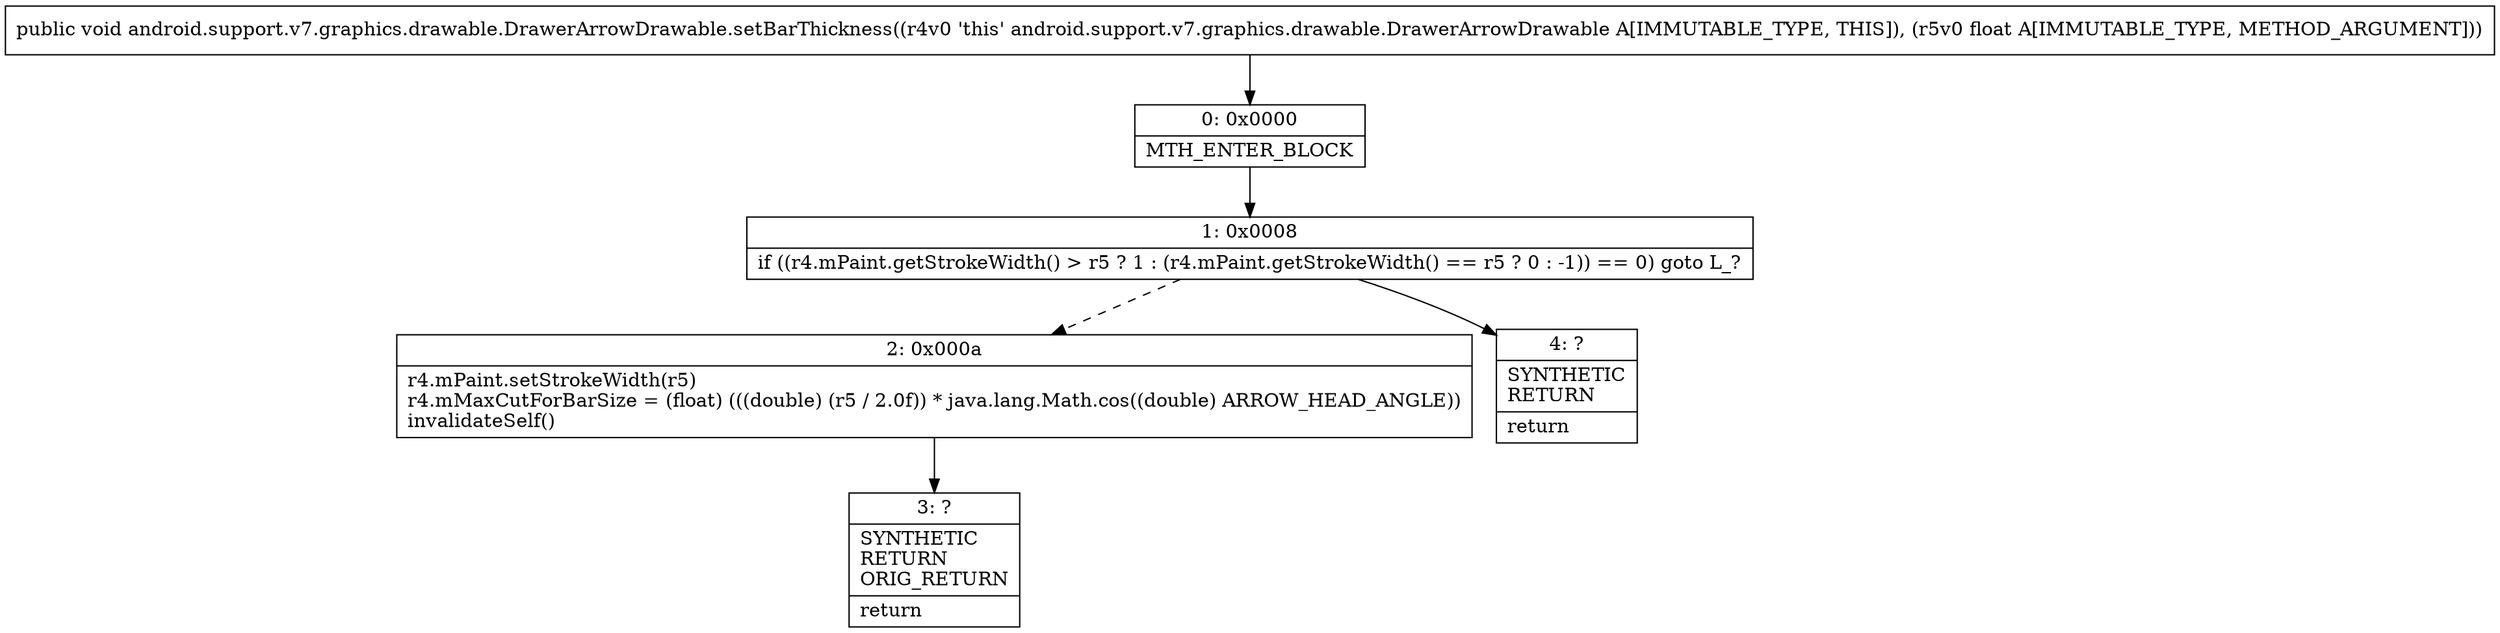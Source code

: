 digraph "CFG forandroid.support.v7.graphics.drawable.DrawerArrowDrawable.setBarThickness(F)V" {
Node_0 [shape=record,label="{0\:\ 0x0000|MTH_ENTER_BLOCK\l}"];
Node_1 [shape=record,label="{1\:\ 0x0008|if ((r4.mPaint.getStrokeWidth() \> r5 ? 1 : (r4.mPaint.getStrokeWidth() == r5 ? 0 : \-1)) == 0) goto L_?\l}"];
Node_2 [shape=record,label="{2\:\ 0x000a|r4.mPaint.setStrokeWidth(r5)\lr4.mMaxCutForBarSize = (float) (((double) (r5 \/ 2.0f)) * java.lang.Math.cos((double) ARROW_HEAD_ANGLE))\linvalidateSelf()\l}"];
Node_3 [shape=record,label="{3\:\ ?|SYNTHETIC\lRETURN\lORIG_RETURN\l|return\l}"];
Node_4 [shape=record,label="{4\:\ ?|SYNTHETIC\lRETURN\l|return\l}"];
MethodNode[shape=record,label="{public void android.support.v7.graphics.drawable.DrawerArrowDrawable.setBarThickness((r4v0 'this' android.support.v7.graphics.drawable.DrawerArrowDrawable A[IMMUTABLE_TYPE, THIS]), (r5v0 float A[IMMUTABLE_TYPE, METHOD_ARGUMENT])) }"];
MethodNode -> Node_0;
Node_0 -> Node_1;
Node_1 -> Node_2[style=dashed];
Node_1 -> Node_4;
Node_2 -> Node_3;
}

